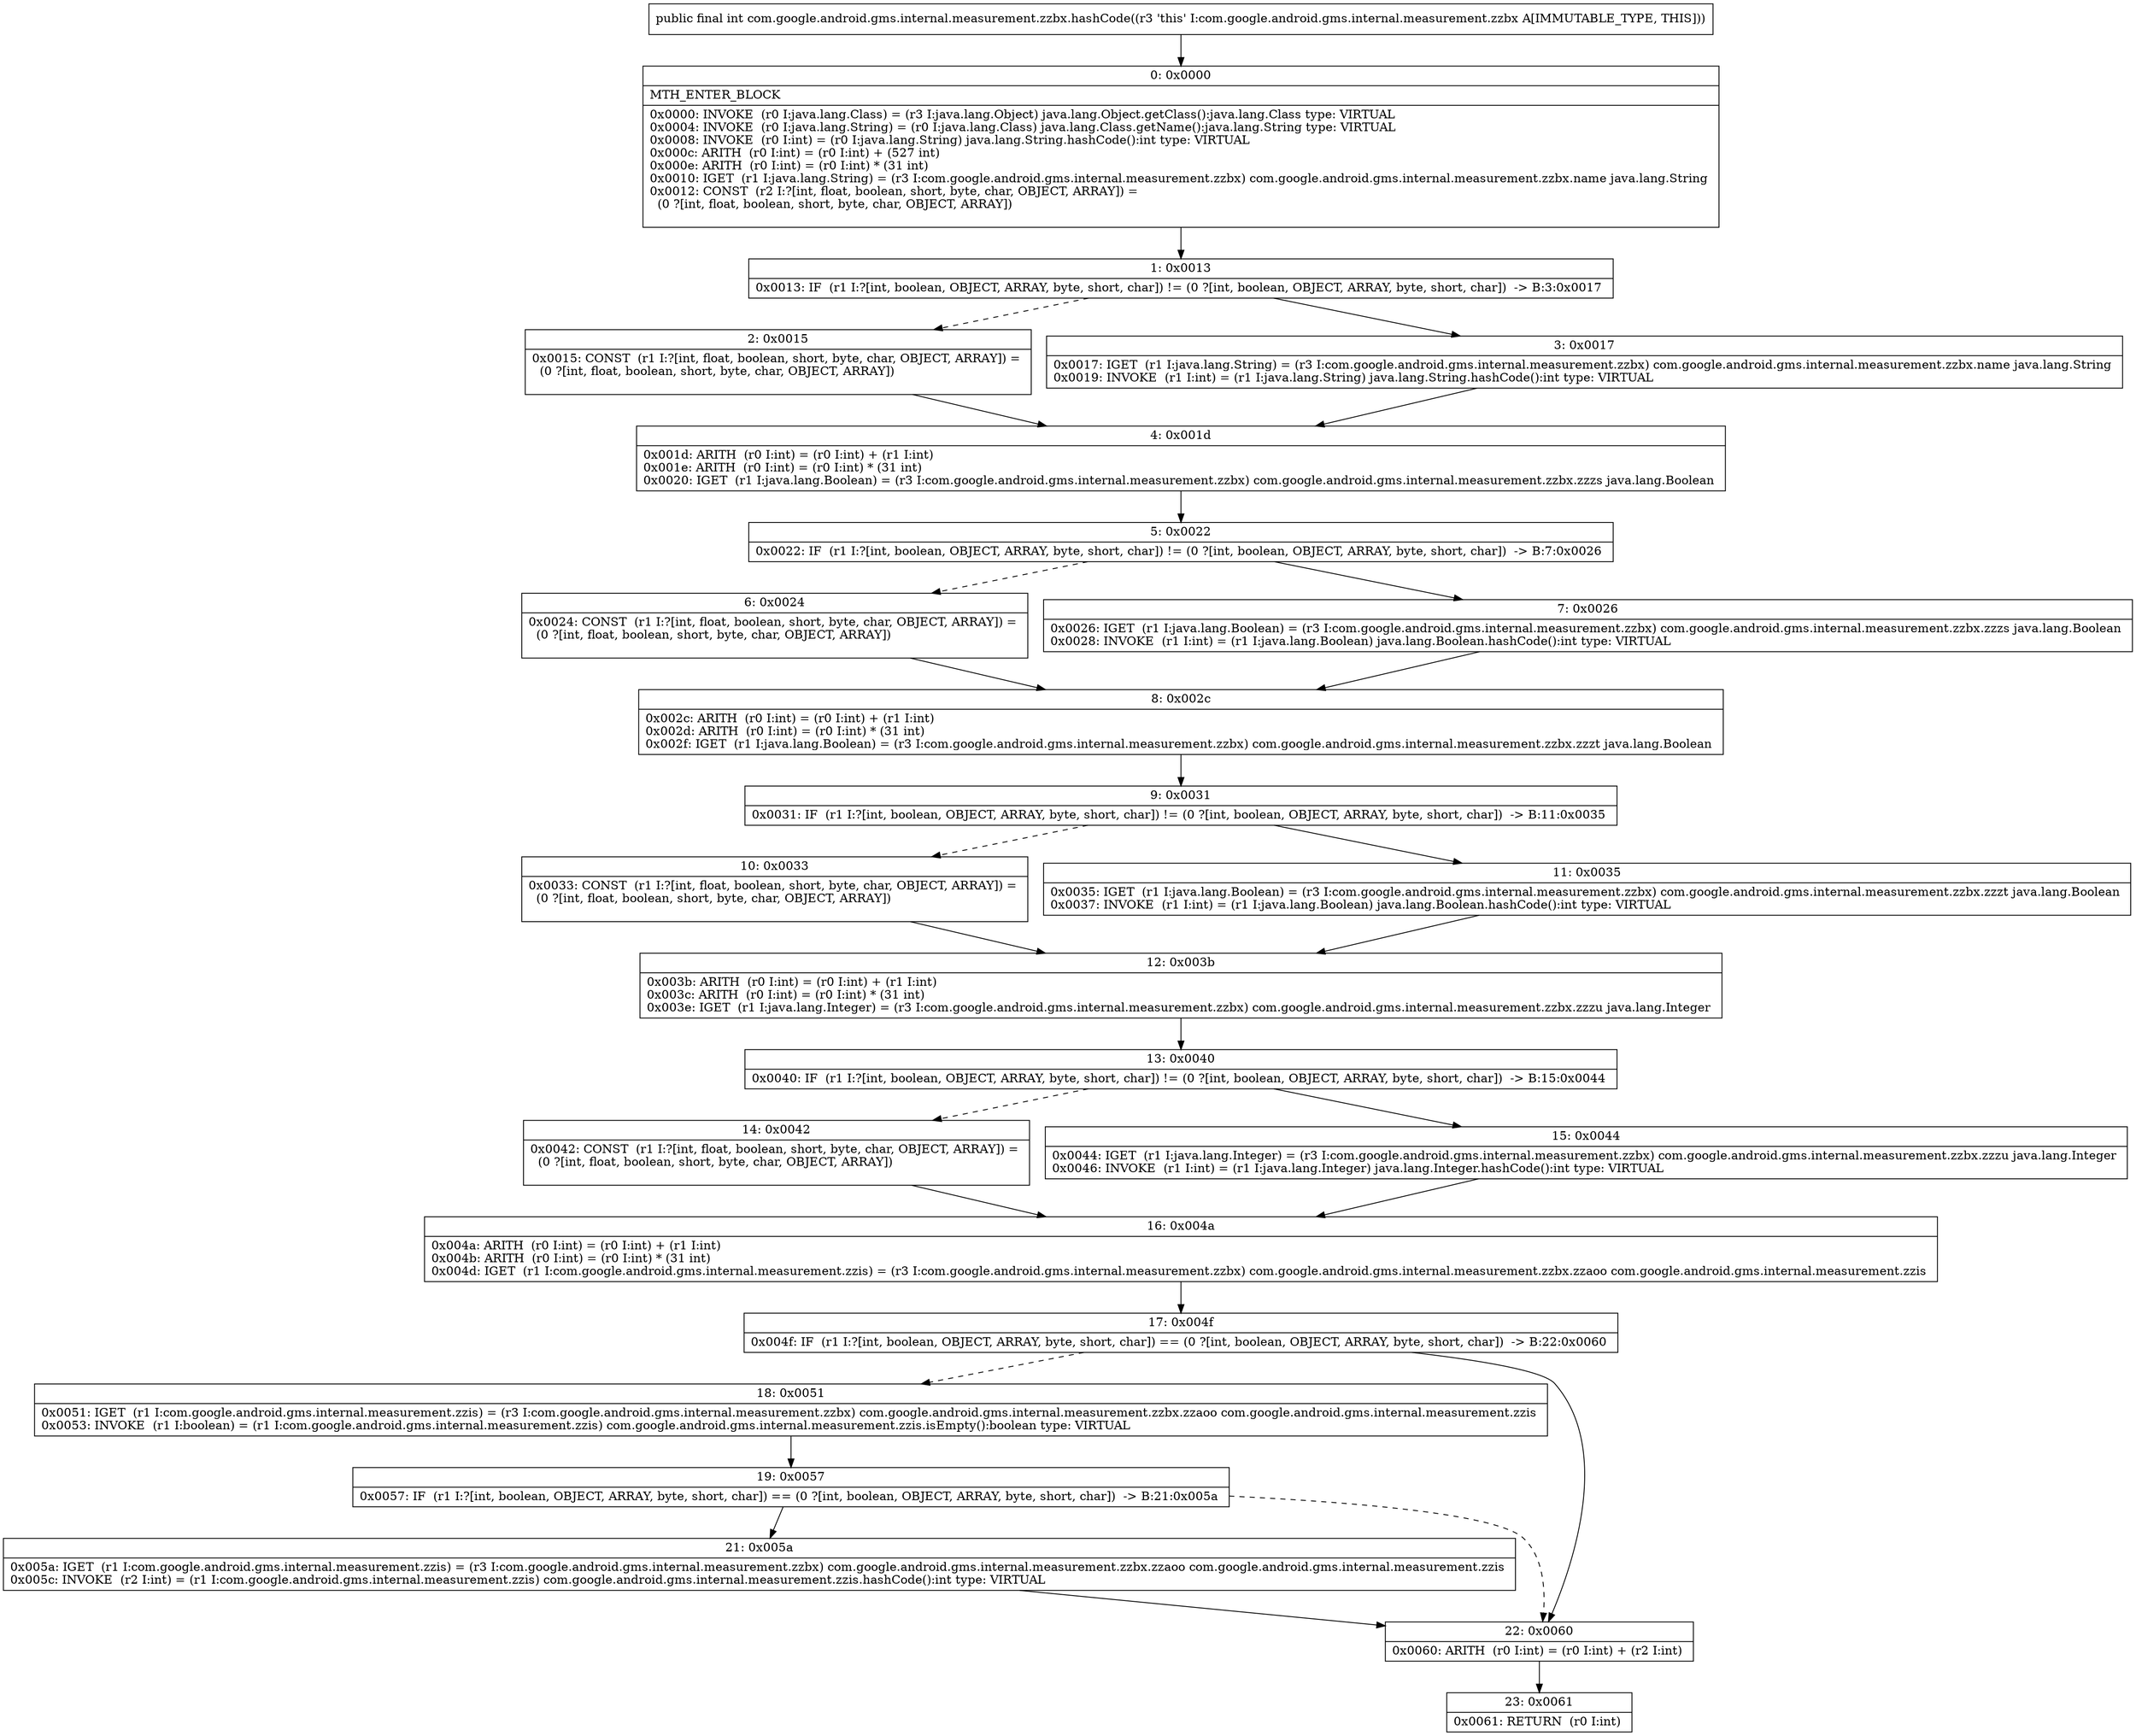 digraph "CFG forcom.google.android.gms.internal.measurement.zzbx.hashCode()I" {
Node_0 [shape=record,label="{0\:\ 0x0000|MTH_ENTER_BLOCK\l|0x0000: INVOKE  (r0 I:java.lang.Class) = (r3 I:java.lang.Object) java.lang.Object.getClass():java.lang.Class type: VIRTUAL \l0x0004: INVOKE  (r0 I:java.lang.String) = (r0 I:java.lang.Class) java.lang.Class.getName():java.lang.String type: VIRTUAL \l0x0008: INVOKE  (r0 I:int) = (r0 I:java.lang.String) java.lang.String.hashCode():int type: VIRTUAL \l0x000c: ARITH  (r0 I:int) = (r0 I:int) + (527 int) \l0x000e: ARITH  (r0 I:int) = (r0 I:int) * (31 int) \l0x0010: IGET  (r1 I:java.lang.String) = (r3 I:com.google.android.gms.internal.measurement.zzbx) com.google.android.gms.internal.measurement.zzbx.name java.lang.String \l0x0012: CONST  (r2 I:?[int, float, boolean, short, byte, char, OBJECT, ARRAY]) = \l  (0 ?[int, float, boolean, short, byte, char, OBJECT, ARRAY])\l \l}"];
Node_1 [shape=record,label="{1\:\ 0x0013|0x0013: IF  (r1 I:?[int, boolean, OBJECT, ARRAY, byte, short, char]) != (0 ?[int, boolean, OBJECT, ARRAY, byte, short, char])  \-\> B:3:0x0017 \l}"];
Node_2 [shape=record,label="{2\:\ 0x0015|0x0015: CONST  (r1 I:?[int, float, boolean, short, byte, char, OBJECT, ARRAY]) = \l  (0 ?[int, float, boolean, short, byte, char, OBJECT, ARRAY])\l \l}"];
Node_3 [shape=record,label="{3\:\ 0x0017|0x0017: IGET  (r1 I:java.lang.String) = (r3 I:com.google.android.gms.internal.measurement.zzbx) com.google.android.gms.internal.measurement.zzbx.name java.lang.String \l0x0019: INVOKE  (r1 I:int) = (r1 I:java.lang.String) java.lang.String.hashCode():int type: VIRTUAL \l}"];
Node_4 [shape=record,label="{4\:\ 0x001d|0x001d: ARITH  (r0 I:int) = (r0 I:int) + (r1 I:int) \l0x001e: ARITH  (r0 I:int) = (r0 I:int) * (31 int) \l0x0020: IGET  (r1 I:java.lang.Boolean) = (r3 I:com.google.android.gms.internal.measurement.zzbx) com.google.android.gms.internal.measurement.zzbx.zzzs java.lang.Boolean \l}"];
Node_5 [shape=record,label="{5\:\ 0x0022|0x0022: IF  (r1 I:?[int, boolean, OBJECT, ARRAY, byte, short, char]) != (0 ?[int, boolean, OBJECT, ARRAY, byte, short, char])  \-\> B:7:0x0026 \l}"];
Node_6 [shape=record,label="{6\:\ 0x0024|0x0024: CONST  (r1 I:?[int, float, boolean, short, byte, char, OBJECT, ARRAY]) = \l  (0 ?[int, float, boolean, short, byte, char, OBJECT, ARRAY])\l \l}"];
Node_7 [shape=record,label="{7\:\ 0x0026|0x0026: IGET  (r1 I:java.lang.Boolean) = (r3 I:com.google.android.gms.internal.measurement.zzbx) com.google.android.gms.internal.measurement.zzbx.zzzs java.lang.Boolean \l0x0028: INVOKE  (r1 I:int) = (r1 I:java.lang.Boolean) java.lang.Boolean.hashCode():int type: VIRTUAL \l}"];
Node_8 [shape=record,label="{8\:\ 0x002c|0x002c: ARITH  (r0 I:int) = (r0 I:int) + (r1 I:int) \l0x002d: ARITH  (r0 I:int) = (r0 I:int) * (31 int) \l0x002f: IGET  (r1 I:java.lang.Boolean) = (r3 I:com.google.android.gms.internal.measurement.zzbx) com.google.android.gms.internal.measurement.zzbx.zzzt java.lang.Boolean \l}"];
Node_9 [shape=record,label="{9\:\ 0x0031|0x0031: IF  (r1 I:?[int, boolean, OBJECT, ARRAY, byte, short, char]) != (0 ?[int, boolean, OBJECT, ARRAY, byte, short, char])  \-\> B:11:0x0035 \l}"];
Node_10 [shape=record,label="{10\:\ 0x0033|0x0033: CONST  (r1 I:?[int, float, boolean, short, byte, char, OBJECT, ARRAY]) = \l  (0 ?[int, float, boolean, short, byte, char, OBJECT, ARRAY])\l \l}"];
Node_11 [shape=record,label="{11\:\ 0x0035|0x0035: IGET  (r1 I:java.lang.Boolean) = (r3 I:com.google.android.gms.internal.measurement.zzbx) com.google.android.gms.internal.measurement.zzbx.zzzt java.lang.Boolean \l0x0037: INVOKE  (r1 I:int) = (r1 I:java.lang.Boolean) java.lang.Boolean.hashCode():int type: VIRTUAL \l}"];
Node_12 [shape=record,label="{12\:\ 0x003b|0x003b: ARITH  (r0 I:int) = (r0 I:int) + (r1 I:int) \l0x003c: ARITH  (r0 I:int) = (r0 I:int) * (31 int) \l0x003e: IGET  (r1 I:java.lang.Integer) = (r3 I:com.google.android.gms.internal.measurement.zzbx) com.google.android.gms.internal.measurement.zzbx.zzzu java.lang.Integer \l}"];
Node_13 [shape=record,label="{13\:\ 0x0040|0x0040: IF  (r1 I:?[int, boolean, OBJECT, ARRAY, byte, short, char]) != (0 ?[int, boolean, OBJECT, ARRAY, byte, short, char])  \-\> B:15:0x0044 \l}"];
Node_14 [shape=record,label="{14\:\ 0x0042|0x0042: CONST  (r1 I:?[int, float, boolean, short, byte, char, OBJECT, ARRAY]) = \l  (0 ?[int, float, boolean, short, byte, char, OBJECT, ARRAY])\l \l}"];
Node_15 [shape=record,label="{15\:\ 0x0044|0x0044: IGET  (r1 I:java.lang.Integer) = (r3 I:com.google.android.gms.internal.measurement.zzbx) com.google.android.gms.internal.measurement.zzbx.zzzu java.lang.Integer \l0x0046: INVOKE  (r1 I:int) = (r1 I:java.lang.Integer) java.lang.Integer.hashCode():int type: VIRTUAL \l}"];
Node_16 [shape=record,label="{16\:\ 0x004a|0x004a: ARITH  (r0 I:int) = (r0 I:int) + (r1 I:int) \l0x004b: ARITH  (r0 I:int) = (r0 I:int) * (31 int) \l0x004d: IGET  (r1 I:com.google.android.gms.internal.measurement.zzis) = (r3 I:com.google.android.gms.internal.measurement.zzbx) com.google.android.gms.internal.measurement.zzbx.zzaoo com.google.android.gms.internal.measurement.zzis \l}"];
Node_17 [shape=record,label="{17\:\ 0x004f|0x004f: IF  (r1 I:?[int, boolean, OBJECT, ARRAY, byte, short, char]) == (0 ?[int, boolean, OBJECT, ARRAY, byte, short, char])  \-\> B:22:0x0060 \l}"];
Node_18 [shape=record,label="{18\:\ 0x0051|0x0051: IGET  (r1 I:com.google.android.gms.internal.measurement.zzis) = (r3 I:com.google.android.gms.internal.measurement.zzbx) com.google.android.gms.internal.measurement.zzbx.zzaoo com.google.android.gms.internal.measurement.zzis \l0x0053: INVOKE  (r1 I:boolean) = (r1 I:com.google.android.gms.internal.measurement.zzis) com.google.android.gms.internal.measurement.zzis.isEmpty():boolean type: VIRTUAL \l}"];
Node_19 [shape=record,label="{19\:\ 0x0057|0x0057: IF  (r1 I:?[int, boolean, OBJECT, ARRAY, byte, short, char]) == (0 ?[int, boolean, OBJECT, ARRAY, byte, short, char])  \-\> B:21:0x005a \l}"];
Node_21 [shape=record,label="{21\:\ 0x005a|0x005a: IGET  (r1 I:com.google.android.gms.internal.measurement.zzis) = (r3 I:com.google.android.gms.internal.measurement.zzbx) com.google.android.gms.internal.measurement.zzbx.zzaoo com.google.android.gms.internal.measurement.zzis \l0x005c: INVOKE  (r2 I:int) = (r1 I:com.google.android.gms.internal.measurement.zzis) com.google.android.gms.internal.measurement.zzis.hashCode():int type: VIRTUAL \l}"];
Node_22 [shape=record,label="{22\:\ 0x0060|0x0060: ARITH  (r0 I:int) = (r0 I:int) + (r2 I:int) \l}"];
Node_23 [shape=record,label="{23\:\ 0x0061|0x0061: RETURN  (r0 I:int) \l}"];
MethodNode[shape=record,label="{public final int com.google.android.gms.internal.measurement.zzbx.hashCode((r3 'this' I:com.google.android.gms.internal.measurement.zzbx A[IMMUTABLE_TYPE, THIS])) }"];
MethodNode -> Node_0;
Node_0 -> Node_1;
Node_1 -> Node_2[style=dashed];
Node_1 -> Node_3;
Node_2 -> Node_4;
Node_3 -> Node_4;
Node_4 -> Node_5;
Node_5 -> Node_6[style=dashed];
Node_5 -> Node_7;
Node_6 -> Node_8;
Node_7 -> Node_8;
Node_8 -> Node_9;
Node_9 -> Node_10[style=dashed];
Node_9 -> Node_11;
Node_10 -> Node_12;
Node_11 -> Node_12;
Node_12 -> Node_13;
Node_13 -> Node_14[style=dashed];
Node_13 -> Node_15;
Node_14 -> Node_16;
Node_15 -> Node_16;
Node_16 -> Node_17;
Node_17 -> Node_18[style=dashed];
Node_17 -> Node_22;
Node_18 -> Node_19;
Node_19 -> Node_21;
Node_19 -> Node_22[style=dashed];
Node_21 -> Node_22;
Node_22 -> Node_23;
}

